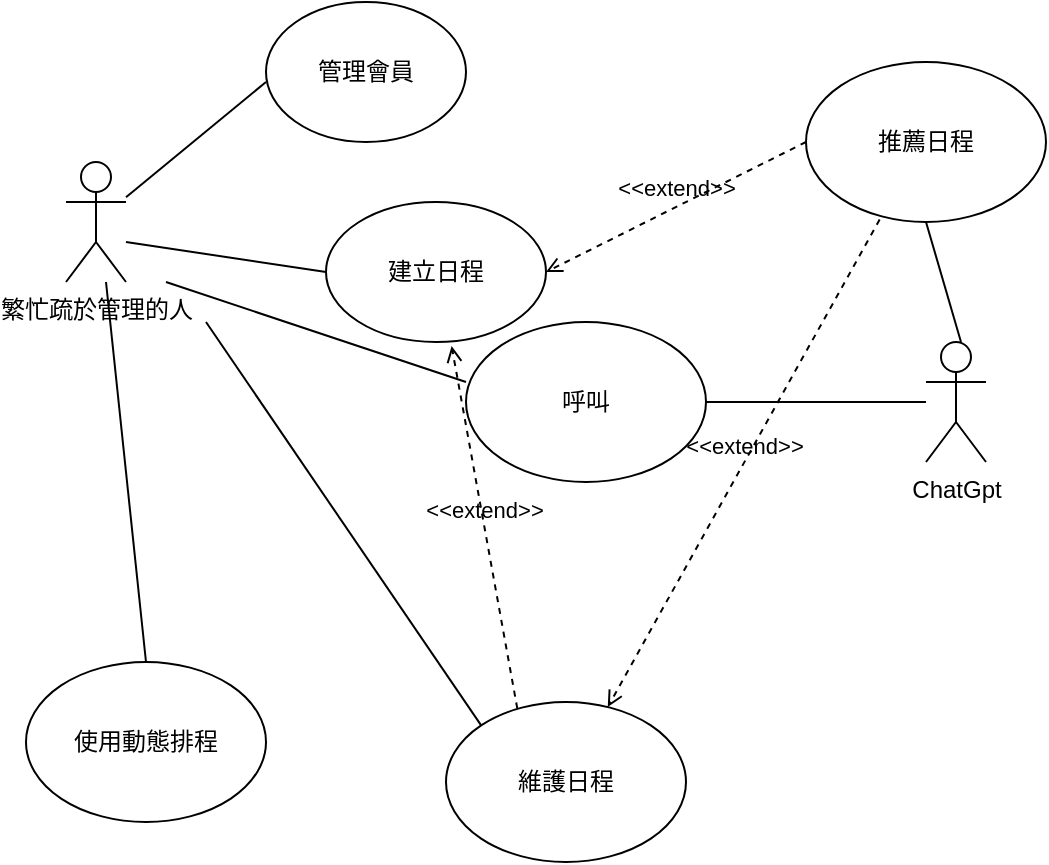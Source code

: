 <mxfile version="26.0.2">
  <diagram name="第 1 页" id="Xz5PU06GAnDAfzOE8Gnp">
    <mxGraphModel dx="1050" dy="530" grid="1" gridSize="10" guides="1" tooltips="1" connect="1" arrows="1" fold="1" page="1" pageScale="1" pageWidth="827" pageHeight="1169" math="0" shadow="0">
      <root>
        <mxCell id="0" />
        <mxCell id="1" parent="0" />
        <mxCell id="2vLCRVX1jUAMyT6jkuKO-1" value="繁忙疏於管理的人&lt;div&gt;&lt;br&gt;&lt;/div&gt;" style="shape=umlActor;verticalLabelPosition=bottom;verticalAlign=top;html=1;outlineConnect=0;" parent="1" vertex="1">
          <mxGeometry x="70" y="280" width="30" height="60" as="geometry" />
        </mxCell>
        <mxCell id="2vLCRVX1jUAMyT6jkuKO-2" value="管理會員" style="ellipse;whiteSpace=wrap;html=1;" parent="1" vertex="1">
          <mxGeometry x="170" y="200" width="100" height="70" as="geometry" />
        </mxCell>
        <mxCell id="2vLCRVX1jUAMyT6jkuKO-3" value="建立日程" style="ellipse;whiteSpace=wrap;html=1;" parent="1" vertex="1">
          <mxGeometry x="200" y="300" width="110" height="70" as="geometry" />
        </mxCell>
        <mxCell id="2vLCRVX1jUAMyT6jkuKO-4" value="維護日程" style="ellipse;whiteSpace=wrap;html=1;" parent="1" vertex="1">
          <mxGeometry x="260" y="550" width="120" height="80" as="geometry" />
        </mxCell>
        <mxCell id="2vLCRVX1jUAMyT6jkuKO-5" value="ChatGpt" style="shape=umlActor;verticalLabelPosition=bottom;verticalAlign=top;html=1;outlineConnect=0;" parent="1" vertex="1">
          <mxGeometry x="500" y="370" width="30" height="60" as="geometry" />
        </mxCell>
        <mxCell id="2vLCRVX1jUAMyT6jkuKO-6" value="" style="endArrow=none;html=1;rounded=0;" parent="1" edge="1">
          <mxGeometry width="50" height="50" relative="1" as="geometry">
            <mxPoint x="270" y="390" as="sourcePoint" />
            <mxPoint x="120" y="340" as="targetPoint" />
          </mxGeometry>
        </mxCell>
        <mxCell id="2vLCRVX1jUAMyT6jkuKO-7" value="" style="endArrow=none;html=1;rounded=0;entryX=0;entryY=0.5;entryDx=0;entryDy=0;" parent="1" target="2vLCRVX1jUAMyT6jkuKO-3" edge="1">
          <mxGeometry width="50" height="50" relative="1" as="geometry">
            <mxPoint x="100" y="320" as="sourcePoint" />
            <mxPoint x="150" y="270" as="targetPoint" />
          </mxGeometry>
        </mxCell>
        <mxCell id="2vLCRVX1jUAMyT6jkuKO-8" value="" style="endArrow=none;html=1;rounded=0;" parent="1" source="2vLCRVX1jUAMyT6jkuKO-1" edge="1">
          <mxGeometry width="50" height="50" relative="1" as="geometry">
            <mxPoint x="210" y="380" as="sourcePoint" />
            <mxPoint x="170" y="240" as="targetPoint" />
          </mxGeometry>
        </mxCell>
        <mxCell id="2vLCRVX1jUAMyT6jkuKO-9" value="" style="endArrow=none;html=1;rounded=0;exitX=0;exitY=0;exitDx=0;exitDy=0;" parent="1" source="2vLCRVX1jUAMyT6jkuKO-4" edge="1">
          <mxGeometry width="50" height="50" relative="1" as="geometry">
            <mxPoint x="90" y="410" as="sourcePoint" />
            <mxPoint x="140" y="360" as="targetPoint" />
          </mxGeometry>
        </mxCell>
        <mxCell id="2vLCRVX1jUAMyT6jkuKO-10" value="呼叫" style="ellipse;whiteSpace=wrap;html=1;" parent="1" vertex="1">
          <mxGeometry x="270" y="360" width="120" height="80" as="geometry" />
        </mxCell>
        <mxCell id="2vLCRVX1jUAMyT6jkuKO-11" value="" style="endArrow=none;html=1;rounded=0;" parent="1" target="2vLCRVX1jUAMyT6jkuKO-5" edge="1">
          <mxGeometry width="50" height="50" relative="1" as="geometry">
            <mxPoint x="390" y="400" as="sourcePoint" />
            <mxPoint x="440" y="350" as="targetPoint" />
          </mxGeometry>
        </mxCell>
        <mxCell id="2vLCRVX1jUAMyT6jkuKO-12" value="&amp;lt;&amp;lt;extend&amp;gt;&amp;gt;" style="html=1;verticalAlign=bottom;labelBackgroundColor=none;endArrow=open;endFill=0;dashed=1;rounded=0;entryX=0.571;entryY=1.029;entryDx=0;entryDy=0;entryPerimeter=0;exitX=0.297;exitY=0.04;exitDx=0;exitDy=0;exitPerimeter=0;" parent="1" source="2vLCRVX1jUAMyT6jkuKO-4" target="2vLCRVX1jUAMyT6jkuKO-3" edge="1">
          <mxGeometry width="160" relative="1" as="geometry">
            <mxPoint x="250" y="460" as="sourcePoint" />
            <mxPoint x="410" y="460" as="targetPoint" />
          </mxGeometry>
        </mxCell>
        <mxCell id="2vLCRVX1jUAMyT6jkuKO-13" value="" style="endArrow=none;html=1;rounded=0;entryX=0.5;entryY=0;entryDx=0;entryDy=0;entryPerimeter=0;exitX=0.5;exitY=1;exitDx=0;exitDy=0;" parent="1" source="2vLCRVX1jUAMyT6jkuKO-14" edge="1">
          <mxGeometry width="50" height="50" relative="1" as="geometry">
            <mxPoint x="530" y="320" as="sourcePoint" />
            <mxPoint x="517.5" y="370" as="targetPoint" />
          </mxGeometry>
        </mxCell>
        <mxCell id="2vLCRVX1jUAMyT6jkuKO-14" value="推薦日程" style="ellipse;whiteSpace=wrap;html=1;" parent="1" vertex="1">
          <mxGeometry x="440" y="230" width="120" height="80" as="geometry" />
        </mxCell>
        <mxCell id="2vLCRVX1jUAMyT6jkuKO-16" value="使用動態排程" style="ellipse;whiteSpace=wrap;html=1;" parent="1" vertex="1">
          <mxGeometry x="50" y="530" width="120" height="80" as="geometry" />
        </mxCell>
        <mxCell id="2vLCRVX1jUAMyT6jkuKO-17" value="" style="endArrow=none;html=1;rounded=0;exitX=0.5;exitY=0;exitDx=0;exitDy=0;" parent="1" source="2vLCRVX1jUAMyT6jkuKO-16" edge="1">
          <mxGeometry width="50" height="50" relative="1" as="geometry">
            <mxPoint x="40" y="390" as="sourcePoint" />
            <mxPoint x="90" y="340" as="targetPoint" />
          </mxGeometry>
        </mxCell>
        <mxCell id="dfAzhgAMpCQyfqDTIuD1-2" value="&amp;lt;&amp;lt;extend&amp;gt;&amp;gt;" style="html=1;verticalAlign=bottom;labelBackgroundColor=none;endArrow=open;endFill=0;dashed=1;rounded=0;exitX=0.307;exitY=0.985;exitDx=0;exitDy=0;exitPerimeter=0;" parent="1" source="2vLCRVX1jUAMyT6jkuKO-14" target="2vLCRVX1jUAMyT6jkuKO-4" edge="1">
          <mxGeometry width="160" relative="1" as="geometry">
            <mxPoint x="442.76" y="310.0" as="sourcePoint" />
            <mxPoint x="340" y="522.8" as="targetPoint" />
          </mxGeometry>
        </mxCell>
        <mxCell id="dfAzhgAMpCQyfqDTIuD1-3" value="&amp;lt;&amp;lt;extend&amp;gt;&amp;gt;" style="html=1;verticalAlign=bottom;labelBackgroundColor=none;endArrow=open;endFill=0;dashed=1;rounded=0;exitX=0;exitY=0.5;exitDx=0;exitDy=0;entryX=1;entryY=0.5;entryDx=0;entryDy=0;" parent="1" source="2vLCRVX1jUAMyT6jkuKO-14" target="2vLCRVX1jUAMyT6jkuKO-3" edge="1">
          <mxGeometry width="160" relative="1" as="geometry">
            <mxPoint x="482" y="100" as="sourcePoint" />
            <mxPoint x="313" y="343" as="targetPoint" />
          </mxGeometry>
        </mxCell>
      </root>
    </mxGraphModel>
  </diagram>
</mxfile>
